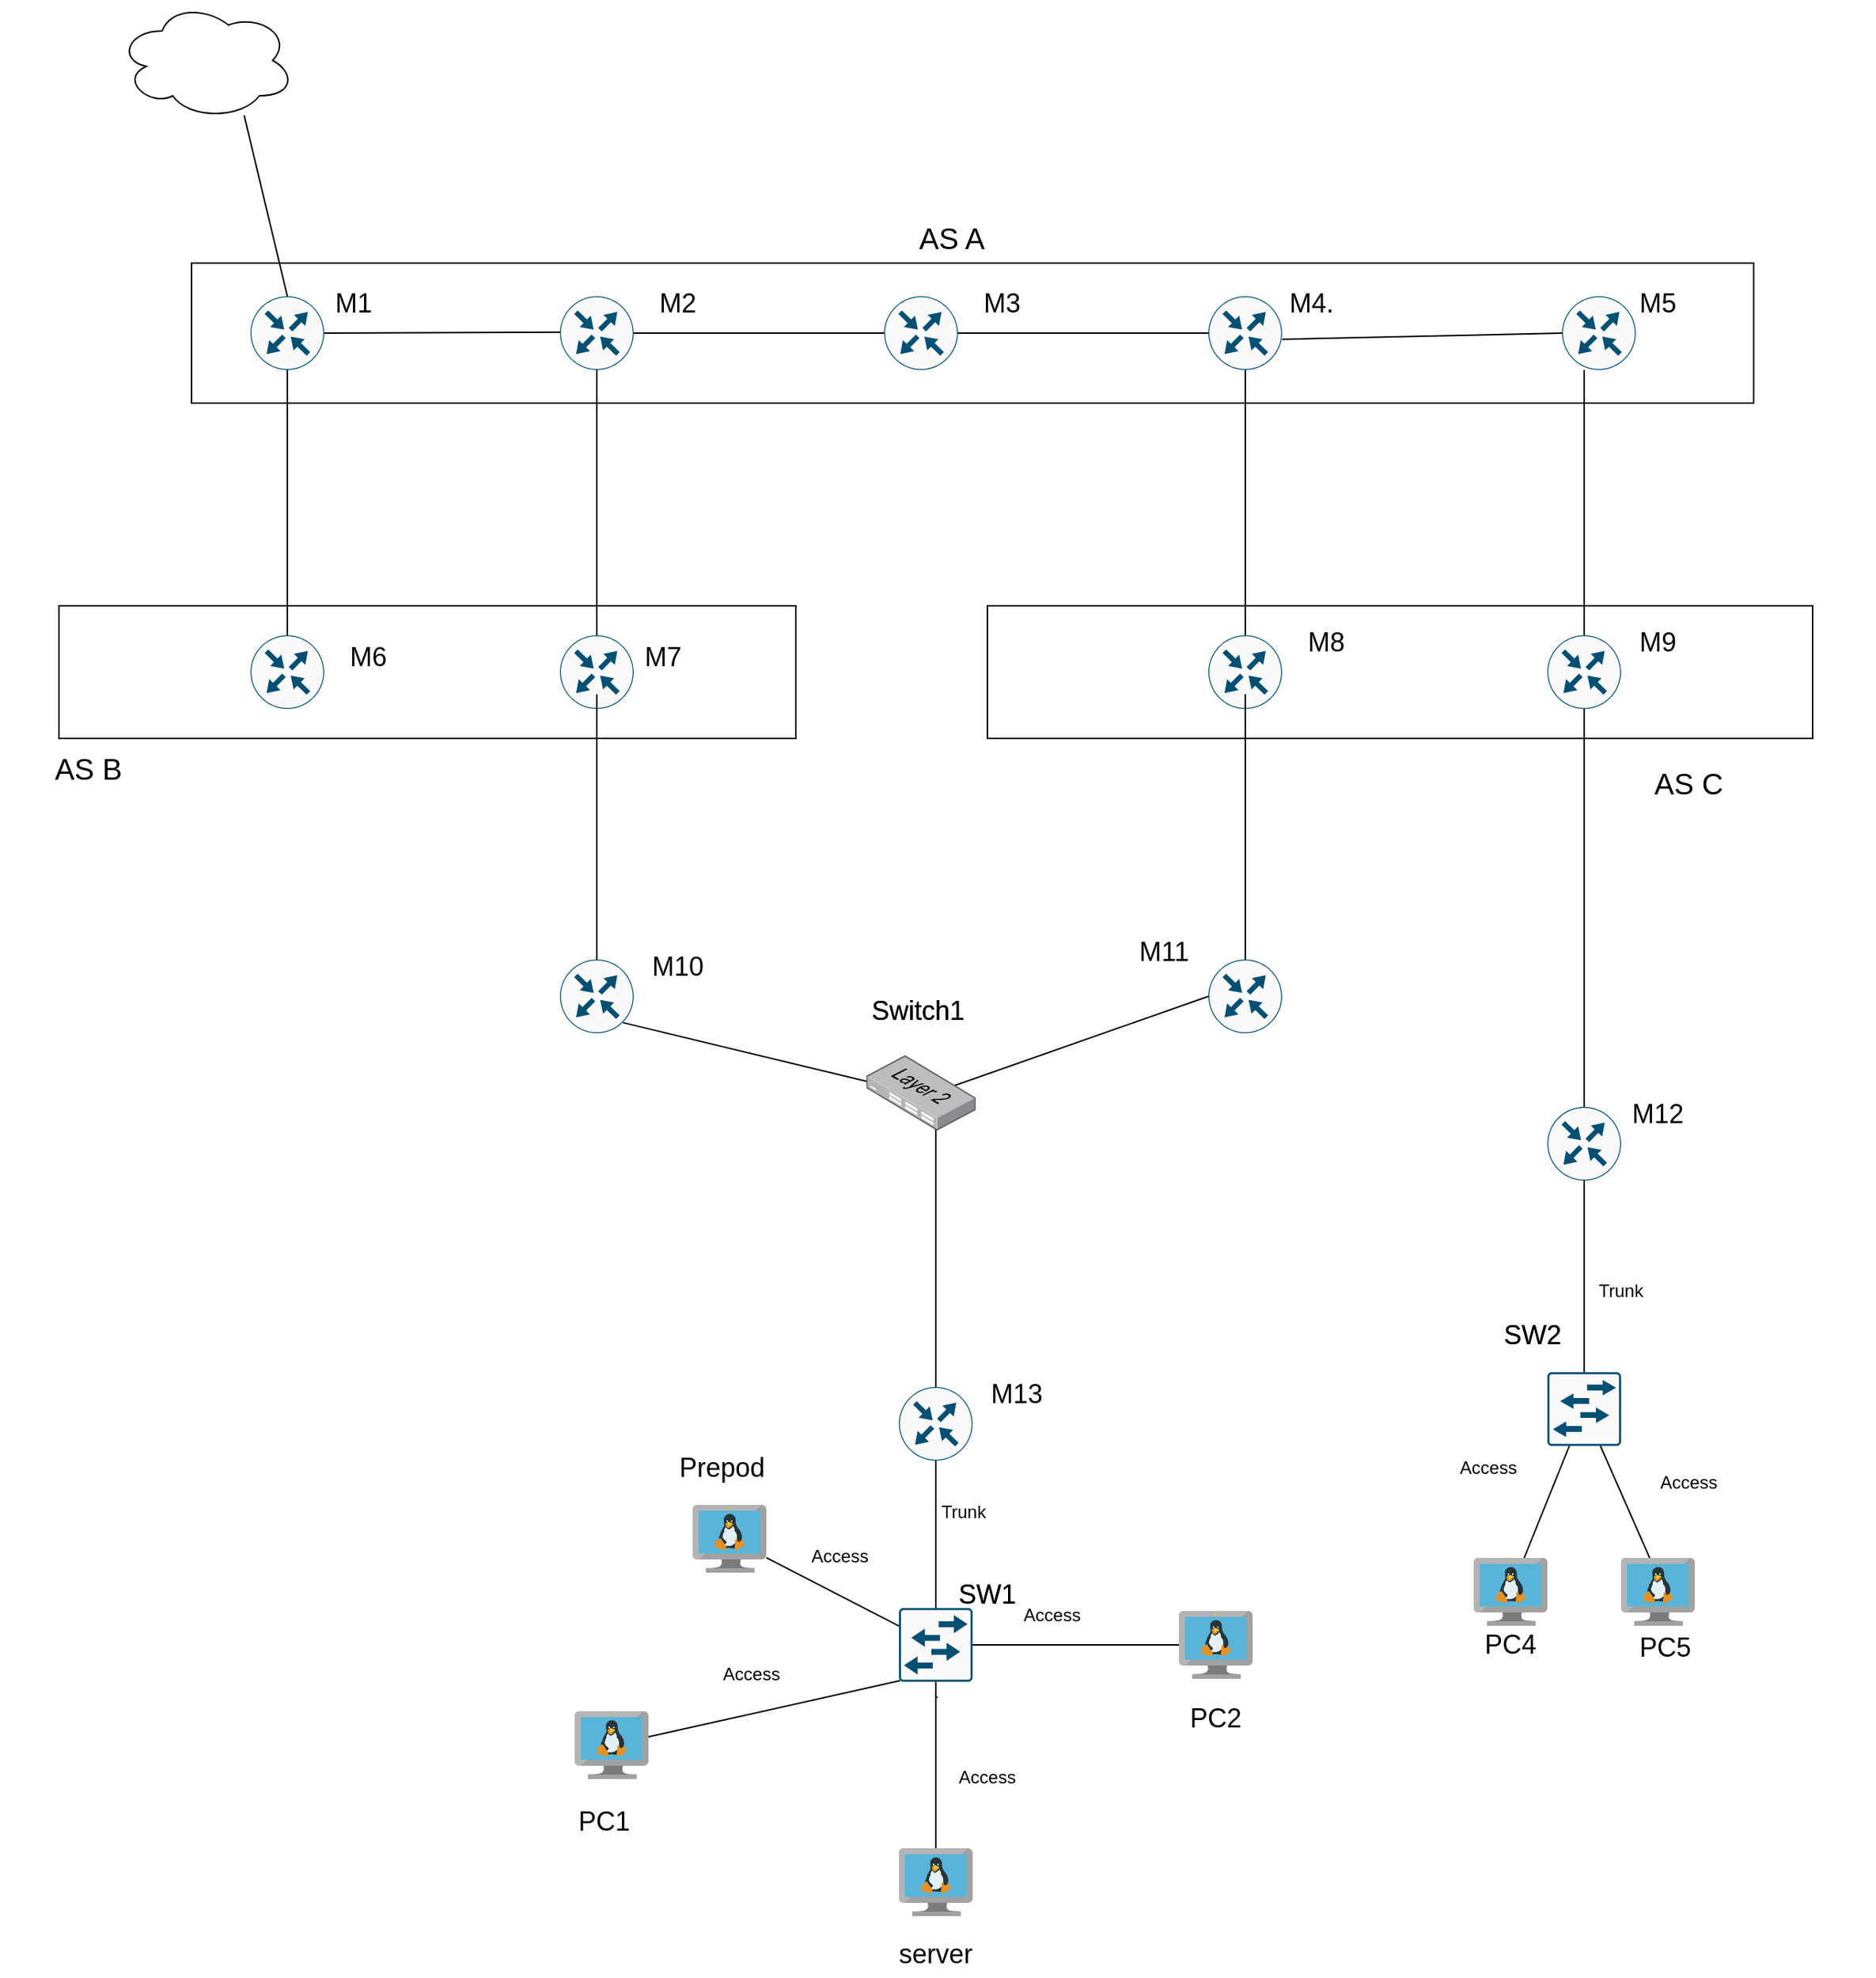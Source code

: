 <mxfile version="24.1.0" type="device">
  <diagram name="Страница — 1" id="GieKrZ_5f-SgAQIZc8JG">
    <mxGraphModel dx="2876" dy="2375" grid="1" gridSize="10" guides="1" tooltips="1" connect="1" arrows="1" fold="1" page="1" pageScale="1" pageWidth="827" pageHeight="1169" math="0" shadow="0">
      <root>
        <mxCell id="0" />
        <mxCell id="1" parent="0" />
        <mxCell id="zIdGuqCOg5LwLwfeNAEb-50" value="" style="rounded=0;whiteSpace=wrap;html=1;" parent="1" vertex="1">
          <mxGeometry x="-200" y="280" width="500" height="90" as="geometry" />
        </mxCell>
        <mxCell id="zIdGuqCOg5LwLwfeNAEb-47" value="" style="rounded=0;whiteSpace=wrap;html=1;" parent="1" vertex="1">
          <mxGeometry x="430" y="280" width="560" height="90" as="geometry" />
        </mxCell>
        <mxCell id="zIdGuqCOg5LwLwfeNAEb-21" value="" style="rounded=0;whiteSpace=wrap;html=1;" parent="1" vertex="1">
          <mxGeometry x="-110" y="47.5" width="1060" height="95" as="geometry" />
        </mxCell>
        <mxCell id="zIdGuqCOg5LwLwfeNAEb-1" value="" style="sketch=0;points=[[0.5,0,0],[1,0.5,0],[0.5,1,0],[0,0.5,0],[0.145,0.145,0],[0.856,0.145,0],[0.855,0.856,0],[0.145,0.855,0]];verticalLabelPosition=bottom;html=1;verticalAlign=top;aspect=fixed;align=center;pointerEvents=1;shape=mxgraph.cisco19.rect;prIcon=router;fillColor=#FAFAFA;strokeColor=#005073;" parent="1" vertex="1">
          <mxGeometry x="360" y="70" width="50" height="50" as="geometry" />
        </mxCell>
        <mxCell id="zIdGuqCOg5LwLwfeNAEb-2" value="" style="sketch=0;points=[[0.5,0,0],[1,0.5,0],[0.5,1,0],[0,0.5,0],[0.145,0.145,0],[0.856,0.145,0],[0.855,0.856,0],[0.145,0.855,0]];verticalLabelPosition=bottom;html=1;verticalAlign=top;aspect=fixed;align=center;pointerEvents=1;shape=mxgraph.cisco19.rect;prIcon=router;fillColor=#FAFAFA;strokeColor=#005073;" parent="1" vertex="1">
          <mxGeometry x="580" y="70" width="50" height="50" as="geometry" />
        </mxCell>
        <mxCell id="zIdGuqCOg5LwLwfeNAEb-3" value="" style="sketch=0;points=[[0.5,0,0],[1,0.5,0],[0.5,1,0],[0,0.5,0],[0.145,0.145,0],[0.856,0.145,0],[0.855,0.856,0],[0.145,0.855,0]];verticalLabelPosition=bottom;html=1;verticalAlign=top;aspect=fixed;align=center;pointerEvents=1;shape=mxgraph.cisco19.rect;prIcon=router;fillColor=#FAFAFA;strokeColor=#005073;" parent="1" vertex="1">
          <mxGeometry x="140" y="70" width="50" height="50" as="geometry" />
        </mxCell>
        <mxCell id="zIdGuqCOg5LwLwfeNAEb-4" value="" style="sketch=0;points=[[0.5,0,0],[1,0.5,0],[0.5,1,0],[0,0.5,0],[0.145,0.145,0],[0.856,0.145,0],[0.855,0.856,0],[0.145,0.855,0]];verticalLabelPosition=bottom;html=1;verticalAlign=top;aspect=fixed;align=center;pointerEvents=1;shape=mxgraph.cisco19.rect;prIcon=router;fillColor=#FAFAFA;strokeColor=#005073;" parent="1" vertex="1">
          <mxGeometry x="140" y="300" width="50" height="50" as="geometry" />
        </mxCell>
        <mxCell id="zIdGuqCOg5LwLwfeNAEb-5" value="" style="sketch=0;points=[[0.5,0,0],[1,0.5,0],[0.5,1,0],[0,0.5,0],[0.145,0.145,0],[0.856,0.145,0],[0.855,0.856,0],[0.145,0.855,0]];verticalLabelPosition=bottom;html=1;verticalAlign=top;aspect=fixed;align=center;pointerEvents=1;shape=mxgraph.cisco19.rect;prIcon=router;fillColor=#FAFAFA;strokeColor=#005073;" parent="1" vertex="1">
          <mxGeometry x="580" y="300" width="50" height="50" as="geometry" />
        </mxCell>
        <mxCell id="zIdGuqCOg5LwLwfeNAEb-6" value="" style="endArrow=none;html=1;rounded=0;entryX=0.5;entryY=1;entryDx=0;entryDy=0;entryPerimeter=0;exitX=0.5;exitY=0;exitDx=0;exitDy=0;exitPerimeter=0;" parent="1" source="zIdGuqCOg5LwLwfeNAEb-4" target="zIdGuqCOg5LwLwfeNAEb-3" edge="1">
          <mxGeometry width="50" height="50" relative="1" as="geometry">
            <mxPoint x="390" y="290" as="sourcePoint" />
            <mxPoint x="440" y="240" as="targetPoint" />
          </mxGeometry>
        </mxCell>
        <mxCell id="zIdGuqCOg5LwLwfeNAEb-7" value="" style="endArrow=none;html=1;rounded=0;" parent="1" source="zIdGuqCOg5LwLwfeNAEb-3" target="zIdGuqCOg5LwLwfeNAEb-1" edge="1">
          <mxGeometry width="50" height="50" relative="1" as="geometry">
            <mxPoint x="260" y="180" as="sourcePoint" />
            <mxPoint x="310" y="130" as="targetPoint" />
          </mxGeometry>
        </mxCell>
        <mxCell id="zIdGuqCOg5LwLwfeNAEb-9" value="" style="endArrow=none;html=1;rounded=0;entryX=0.5;entryY=1;entryDx=0;entryDy=0;entryPerimeter=0;exitX=0.5;exitY=0;exitDx=0;exitDy=0;exitPerimeter=0;" parent="1" source="zIdGuqCOg5LwLwfeNAEb-5" target="zIdGuqCOg5LwLwfeNAEb-2" edge="1">
          <mxGeometry width="50" height="50" relative="1" as="geometry">
            <mxPoint x="390" y="290" as="sourcePoint" />
            <mxPoint x="440" y="240" as="targetPoint" />
          </mxGeometry>
        </mxCell>
        <mxCell id="zIdGuqCOg5LwLwfeNAEb-23" value="" style="endArrow=none;html=1;rounded=0;exitX=1;exitY=0.5;exitDx=0;exitDy=0;exitPerimeter=0;" parent="1" source="zIdGuqCOg5LwLwfeNAEb-1" target="zIdGuqCOg5LwLwfeNAEb-2" edge="1">
          <mxGeometry width="50" height="50" relative="1" as="geometry">
            <mxPoint x="390" y="30" as="sourcePoint" />
            <mxPoint x="440" y="-20" as="targetPoint" />
          </mxGeometry>
        </mxCell>
        <mxCell id="zIdGuqCOg5LwLwfeNAEb-24" value="&lt;font style=&quot;font-size: 20px;&quot;&gt;AS A&lt;/font&gt;" style="text;html=1;align=center;verticalAlign=middle;whiteSpace=wrap;rounded=0;" parent="1" vertex="1">
          <mxGeometry x="280" y="-40" width="252" height="140" as="geometry" />
        </mxCell>
        <mxCell id="zIdGuqCOg5LwLwfeNAEb-25" value="" style="sketch=0;points=[[0.5,0,0],[1,0.5,0],[0.5,1,0],[0,0.5,0],[0.145,0.145,0],[0.856,0.145,0],[0.855,0.856,0],[0.145,0.855,0]];verticalLabelPosition=bottom;html=1;verticalAlign=top;aspect=fixed;align=center;pointerEvents=1;shape=mxgraph.cisco19.rect;prIcon=router;fillColor=#FAFAFA;strokeColor=#005073;" parent="1" vertex="1">
          <mxGeometry x="820" y="70" width="50" height="50" as="geometry" />
        </mxCell>
        <mxCell id="zIdGuqCOg5LwLwfeNAEb-26" value="" style="sketch=0;points=[[0.5,0,0],[1,0.5,0],[0.5,1,0],[0,0.5,0],[0.145,0.145,0],[0.856,0.145,0],[0.855,0.856,0],[0.145,0.855,0]];verticalLabelPosition=bottom;html=1;verticalAlign=top;aspect=fixed;align=center;pointerEvents=1;shape=mxgraph.cisco19.rect;prIcon=router;fillColor=#FAFAFA;strokeColor=#005073;" parent="1" vertex="1">
          <mxGeometry x="-70" y="70" width="50" height="50" as="geometry" />
        </mxCell>
        <mxCell id="zIdGuqCOg5LwLwfeNAEb-28" value="" style="endArrow=none;html=1;rounded=0;exitX=1;exitY=0.5;exitDx=0;exitDy=0;exitPerimeter=0;" parent="1" source="zIdGuqCOg5LwLwfeNAEb-26" edge="1">
          <mxGeometry width="50" height="50" relative="1" as="geometry">
            <mxPoint x="-30" y="94.41" as="sourcePoint" />
            <mxPoint x="140" y="94.41" as="targetPoint" />
          </mxGeometry>
        </mxCell>
        <mxCell id="zIdGuqCOg5LwLwfeNAEb-30" value="" style="endArrow=none;html=1;rounded=0;exitX=0;exitY=0.5;exitDx=0;exitDy=0;exitPerimeter=0;entryX=1.046;entryY=0.884;entryDx=0;entryDy=0;entryPerimeter=0;" parent="1" source="zIdGuqCOg5LwLwfeNAEb-25" edge="1">
          <mxGeometry width="50" height="50" relative="1" as="geometry">
            <mxPoint x="797.7" y="80.0" as="sourcePoint" />
            <mxPoint x="630.0" y="99.2" as="targetPoint" />
          </mxGeometry>
        </mxCell>
        <mxCell id="zIdGuqCOg5LwLwfeNAEb-31" value="" style="sketch=0;points=[[0.5,0,0],[1,0.5,0],[0.5,1,0],[0,0.5,0],[0.145,0.145,0],[0.856,0.145,0],[0.855,0.856,0],[0.145,0.855,0]];verticalLabelPosition=bottom;html=1;verticalAlign=top;aspect=fixed;align=center;pointerEvents=1;shape=mxgraph.cisco19.rect;prIcon=router;fillColor=#FAFAFA;strokeColor=#005073;" parent="1" vertex="1">
          <mxGeometry x="810" y="300" width="50" height="50" as="geometry" />
        </mxCell>
        <mxCell id="zIdGuqCOg5LwLwfeNAEb-32" value="" style="endArrow=none;html=1;rounded=0;exitX=0.5;exitY=0;exitDx=0;exitDy=0;exitPerimeter=0;" parent="1" source="zIdGuqCOg5LwLwfeNAEb-31" edge="1">
          <mxGeometry width="50" height="50" relative="1" as="geometry">
            <mxPoint x="620" y="290" as="sourcePoint" />
            <mxPoint x="835" y="120" as="targetPoint" />
          </mxGeometry>
        </mxCell>
        <mxCell id="zIdGuqCOg5LwLwfeNAEb-33" value="" style="sketch=0;points=[[0.5,0,0],[1,0.5,0],[0.5,1,0],[0,0.5,0],[0.145,0.145,0],[0.856,0.145,0],[0.855,0.856,0],[0.145,0.855,0]];verticalLabelPosition=bottom;html=1;verticalAlign=top;aspect=fixed;align=center;pointerEvents=1;shape=mxgraph.cisco19.rect;prIcon=router;fillColor=#FAFAFA;strokeColor=#005073;" parent="1" vertex="1">
          <mxGeometry x="-70" y="300" width="50" height="50" as="geometry" />
        </mxCell>
        <mxCell id="zIdGuqCOg5LwLwfeNAEb-34" value="" style="endArrow=none;html=1;rounded=0;entryX=0.5;entryY=1;entryDx=0;entryDy=0;entryPerimeter=0;exitX=0.5;exitY=0;exitDx=0;exitDy=0;exitPerimeter=0;" parent="1" source="zIdGuqCOg5LwLwfeNAEb-33" target="zIdGuqCOg5LwLwfeNAEb-26" edge="1">
          <mxGeometry width="50" height="50" relative="1" as="geometry">
            <mxPoint x="180" y="290" as="sourcePoint" />
            <mxPoint x="-265" y="110" as="targetPoint" />
          </mxGeometry>
        </mxCell>
        <mxCell id="zIdGuqCOg5LwLwfeNAEb-52" value="&lt;font style=&quot;font-size: 20px;&quot;&gt;AS B&lt;/font&gt;" style="text;html=1;align=center;verticalAlign=middle;whiteSpace=wrap;rounded=0;" parent="1" vertex="1">
          <mxGeometry x="-240" y="340" width="120" height="100" as="geometry" />
        </mxCell>
        <mxCell id="zIdGuqCOg5LwLwfeNAEb-53" value="&lt;font style=&quot;font-size: 20px;&quot;&gt;AS C&lt;/font&gt;" style="text;html=1;align=center;verticalAlign=middle;whiteSpace=wrap;rounded=0;" parent="1" vertex="1">
          <mxGeometry x="780" y="330" width="252" height="140" as="geometry" />
        </mxCell>
        <mxCell id="zIdGuqCOg5LwLwfeNAEb-54" value="" style="ellipse;shape=cloud;whiteSpace=wrap;html=1;" parent="1" vertex="1">
          <mxGeometry x="-160" y="-130" width="120" height="80" as="geometry" />
        </mxCell>
        <mxCell id="zIdGuqCOg5LwLwfeNAEb-56" value="" style="endArrow=none;html=1;rounded=0;entryX=0.714;entryY=0.966;entryDx=0;entryDy=0;entryPerimeter=0;exitX=0.5;exitY=0;exitDx=0;exitDy=0;exitPerimeter=0;" parent="1" source="zIdGuqCOg5LwLwfeNAEb-26" target="zIdGuqCOg5LwLwfeNAEb-54" edge="1">
          <mxGeometry width="50" height="50" relative="1" as="geometry">
            <mxPoint x="-490" y="220" as="sourcePoint" />
            <mxPoint x="-440" y="170" as="targetPoint" />
          </mxGeometry>
        </mxCell>
        <mxCell id="zIdGuqCOg5LwLwfeNAEb-61" value="" style="endArrow=none;html=1;rounded=0;entryX=0.5;entryY=1;entryDx=0;entryDy=0;entryPerimeter=0;exitX=0.5;exitY=0;exitDx=0;exitDy=0;exitPerimeter=0;" parent="1" edge="1" source="hMn9EyxRoYZsTbVCq02E-1">
          <mxGeometry width="50" height="50" relative="1" as="geometry">
            <mxPoint x="395.0" y="810.0" as="sourcePoint" />
            <mxPoint x="395" y="635" as="targetPoint" />
          </mxGeometry>
        </mxCell>
        <mxCell id="zIdGuqCOg5LwLwfeNAEb-62" value="" style="sketch=0;points=[[0.5,0,0],[1,0.5,0],[0.5,1,0],[0,0.5,0],[0.145,0.145,0],[0.856,0.145,0],[0.855,0.856,0],[0.145,0.855,0]];verticalLabelPosition=bottom;html=1;verticalAlign=top;aspect=fixed;align=center;pointerEvents=1;shape=mxgraph.cisco19.rect;prIcon=router;fillColor=#FAFAFA;strokeColor=#005073;" parent="1" vertex="1">
          <mxGeometry x="810" y="620" width="50" height="50" as="geometry" />
        </mxCell>
        <mxCell id="zIdGuqCOg5LwLwfeNAEb-64" value="" style="endArrow=none;html=1;rounded=0;entryX=0.5;entryY=1;entryDx=0;entryDy=0;entryPerimeter=0;exitX=0.5;exitY=0;exitDx=0;exitDy=0;exitPerimeter=0;" parent="1" source="zIdGuqCOg5LwLwfeNAEb-62" target="zIdGuqCOg5LwLwfeNAEb-31" edge="1">
          <mxGeometry width="50" height="50" relative="1" as="geometry">
            <mxPoint x="540" y="860" as="sourcePoint" />
            <mxPoint x="590" y="810" as="targetPoint" />
          </mxGeometry>
        </mxCell>
        <mxCell id="zIdGuqCOg5LwLwfeNAEb-66" value="" style="endArrow=none;html=1;rounded=0;entryX=0.5;entryY=1;entryDx=0;entryDy=0;entryPerimeter=0;exitX=0.5;exitY=0;exitDx=0;exitDy=0;" parent="1" edge="1" target="zIdGuqCOg5LwLwfeNAEb-62">
          <mxGeometry width="50" height="50" relative="1" as="geometry">
            <mxPoint x="835" y="810" as="sourcePoint" />
            <mxPoint x="833.89" y="630" as="targetPoint" />
          </mxGeometry>
        </mxCell>
        <mxCell id="zIdGuqCOg5LwLwfeNAEb-67" value="" style="sketch=0;points=[[0.5,0,0],[1,0.5,0],[0.5,1,0],[0,0.5,0],[0.145,0.145,0],[0.856,0.145,0],[0.855,0.856,0],[0.145,0.855,0]];verticalLabelPosition=bottom;html=1;verticalAlign=top;aspect=fixed;align=center;pointerEvents=1;shape=mxgraph.cisco19.rect;prIcon=router;fillColor=#FAFAFA;strokeColor=#005073;" parent="1" vertex="1">
          <mxGeometry x="140" y="520" width="50" height="50" as="geometry" />
        </mxCell>
        <mxCell id="zIdGuqCOg5LwLwfeNAEb-68" value="" style="sketch=0;points=[[0.5,0,0],[1,0.5,0],[0.5,1,0],[0,0.5,0],[0.145,0.145,0],[0.856,0.145,0],[0.855,0.856,0],[0.145,0.855,0]];verticalLabelPosition=bottom;html=1;verticalAlign=top;aspect=fixed;align=center;pointerEvents=1;shape=mxgraph.cisco19.rect;prIcon=router;fillColor=#FAFAFA;strokeColor=#005073;" parent="1" vertex="1">
          <mxGeometry x="580" y="520" width="50" height="50" as="geometry" />
        </mxCell>
        <mxCell id="zIdGuqCOg5LwLwfeNAEb-69" value="" style="endArrow=none;html=1;rounded=0;entryX=0.5;entryY=1;entryDx=0;entryDy=0;entryPerimeter=0;exitX=0.5;exitY=0;exitDx=0;exitDy=0;exitPerimeter=0;" parent="1" source="zIdGuqCOg5LwLwfeNAEb-67" edge="1">
          <mxGeometry width="50" height="50" relative="1" as="geometry">
            <mxPoint x="390" y="510" as="sourcePoint" />
            <mxPoint x="165" y="340" as="targetPoint" />
          </mxGeometry>
        </mxCell>
        <mxCell id="zIdGuqCOg5LwLwfeNAEb-70" value="" style="endArrow=none;html=1;rounded=0;entryX=0.5;entryY=1;entryDx=0;entryDy=0;entryPerimeter=0;exitX=0.5;exitY=0;exitDx=0;exitDy=0;exitPerimeter=0;" parent="1" source="zIdGuqCOg5LwLwfeNAEb-68" edge="1">
          <mxGeometry width="50" height="50" relative="1" as="geometry">
            <mxPoint x="390" y="510" as="sourcePoint" />
            <mxPoint x="605" y="340" as="targetPoint" />
          </mxGeometry>
        </mxCell>
        <mxCell id="zIdGuqCOg5LwLwfeNAEb-71" value="" style="endArrow=none;html=1;rounded=0;exitX=0.855;exitY=0.856;exitDx=0;exitDy=0;exitPerimeter=0;entryX=0.145;entryY=0.145;entryDx=0;entryDy=0;entryPerimeter=0;" parent="1" source="zIdGuqCOg5LwLwfeNAEb-67" edge="1">
          <mxGeometry width="50" height="50" relative="1" as="geometry">
            <mxPoint x="380" y="510" as="sourcePoint" />
            <mxPoint x="367.25" y="607.25" as="targetPoint" />
          </mxGeometry>
        </mxCell>
        <mxCell id="zIdGuqCOg5LwLwfeNAEb-72" value="" style="endArrow=none;html=1;rounded=0;entryX=0;entryY=0.5;entryDx=0;entryDy=0;entryPerimeter=0;exitX=0.856;exitY=0.145;exitDx=0;exitDy=0;exitPerimeter=0;" parent="1" target="zIdGuqCOg5LwLwfeNAEb-68" edge="1">
          <mxGeometry width="50" height="50" relative="1" as="geometry">
            <mxPoint x="402.775" y="607.25" as="sourcePoint" />
            <mxPoint x="430" y="460" as="targetPoint" />
          </mxGeometry>
        </mxCell>
        <mxCell id="hMn9EyxRoYZsTbVCq02E-3" value="" style="rounded=0;orthogonalLoop=1;jettySize=auto;html=1;endArrow=none;endFill=0;" edge="1" parent="1" source="hMn9EyxRoYZsTbVCq02E-1" target="hMn9EyxRoYZsTbVCq02E-2">
          <mxGeometry relative="1" as="geometry" />
        </mxCell>
        <mxCell id="hMn9EyxRoYZsTbVCq02E-1" value="" style="sketch=0;points=[[0.5,0,0],[1,0.5,0],[0.5,1,0],[0,0.5,0],[0.145,0.145,0],[0.856,0.145,0],[0.855,0.856,0],[0.145,0.855,0]];verticalLabelPosition=bottom;html=1;verticalAlign=top;aspect=fixed;align=center;pointerEvents=1;shape=mxgraph.cisco19.rect;prIcon=router;fillColor=#FAFAFA;strokeColor=#005073;" vertex="1" parent="1">
          <mxGeometry x="370" y="810" width="50" height="50" as="geometry" />
        </mxCell>
        <mxCell id="hMn9EyxRoYZsTbVCq02E-6" value="" style="rounded=0;orthogonalLoop=1;jettySize=auto;html=1;endArrow=none;endFill=0;" edge="1" parent="1" source="hMn9EyxRoYZsTbVCq02E-2" target="hMn9EyxRoYZsTbVCq02E-5">
          <mxGeometry relative="1" as="geometry" />
        </mxCell>
        <mxCell id="hMn9EyxRoYZsTbVCq02E-2" value="`" style="sketch=0;points=[[0.015,0.015,0],[0.985,0.015,0],[0.985,0.985,0],[0.015,0.985,0],[0.25,0,0],[0.5,0,0],[0.75,0,0],[1,0.25,0],[1,0.5,0],[1,0.75,0],[0.75,1,0],[0.5,1,0],[0.25,1,0],[0,0.75,0],[0,0.5,0],[0,0.25,0]];verticalLabelPosition=bottom;html=1;verticalAlign=top;aspect=fixed;align=center;pointerEvents=1;shape=mxgraph.cisco19.rect;prIcon=workgroup_switch;fillColor=#FAFAFA;strokeColor=#005073;" vertex="1" parent="1">
          <mxGeometry x="370" y="960" width="50" height="50" as="geometry" />
        </mxCell>
        <mxCell id="hMn9EyxRoYZsTbVCq02E-4" value="Trunk" style="text;html=1;align=center;verticalAlign=middle;whiteSpace=wrap;rounded=0;" vertex="1" parent="1">
          <mxGeometry x="384" y="880" width="60" height="30" as="geometry" />
        </mxCell>
        <mxCell id="hMn9EyxRoYZsTbVCq02E-5" value="" style="image;sketch=0;aspect=fixed;html=1;points=[];align=center;fontSize=12;image=img/lib/mscae/VM_Linux.svg;" vertex="1" parent="1">
          <mxGeometry x="230" y="890" width="50" height="46" as="geometry" />
        </mxCell>
        <mxCell id="hMn9EyxRoYZsTbVCq02E-7" value="" style="rounded=0;orthogonalLoop=1;jettySize=auto;html=1;endArrow=none;endFill=0;exitX=0.015;exitY=0.985;exitDx=0;exitDy=0;exitPerimeter=0;" edge="1" parent="1" target="hMn9EyxRoYZsTbVCq02E-8" source="hMn9EyxRoYZsTbVCq02E-2">
          <mxGeometry relative="1" as="geometry">
            <mxPoint x="380" y="995" as="sourcePoint" />
          </mxGeometry>
        </mxCell>
        <mxCell id="hMn9EyxRoYZsTbVCq02E-8" value="" style="image;sketch=0;aspect=fixed;html=1;points=[];align=center;fontSize=12;image=img/lib/mscae/VM_Linux.svg;" vertex="1" parent="1">
          <mxGeometry x="150" y="1030" width="50" height="46" as="geometry" />
        </mxCell>
        <mxCell id="hMn9EyxRoYZsTbVCq02E-9" value="" style="rounded=0;orthogonalLoop=1;jettySize=auto;html=1;endArrow=none;endFill=0;exitX=0.5;exitY=1;exitDx=0;exitDy=0;exitPerimeter=0;" edge="1" parent="1" target="hMn9EyxRoYZsTbVCq02E-10" source="hMn9EyxRoYZsTbVCq02E-2">
          <mxGeometry relative="1" as="geometry">
            <mxPoint x="390" y="1005" as="sourcePoint" />
          </mxGeometry>
        </mxCell>
        <mxCell id="hMn9EyxRoYZsTbVCq02E-10" value="" style="image;sketch=0;aspect=fixed;html=1;points=[];align=center;fontSize=12;image=img/lib/mscae/VM_Linux.svg;" vertex="1" parent="1">
          <mxGeometry x="370" y="1123" width="50" height="46" as="geometry" />
        </mxCell>
        <mxCell id="hMn9EyxRoYZsTbVCq02E-11" value="" style="edgeStyle=orthogonalEdgeStyle;rounded=0;orthogonalLoop=1;jettySize=auto;html=1;endArrow=none;endFill=0;exitX=1;exitY=0.5;exitDx=0;exitDy=0;exitPerimeter=0;" edge="1" parent="1" target="hMn9EyxRoYZsTbVCq02E-12" source="hMn9EyxRoYZsTbVCq02E-2">
          <mxGeometry relative="1" as="geometry">
            <mxPoint x="400" y="1015" as="sourcePoint" />
            <Array as="points" />
          </mxGeometry>
        </mxCell>
        <mxCell id="hMn9EyxRoYZsTbVCq02E-12" value="" style="image;sketch=0;aspect=fixed;html=1;points=[];align=center;fontSize=12;image=img/lib/mscae/VM_Linux.svg;" vertex="1" parent="1">
          <mxGeometry x="560" y="962" width="50" height="46" as="geometry" />
        </mxCell>
        <mxCell id="hMn9EyxRoYZsTbVCq02E-14" value="Access" style="text;html=1;align=center;verticalAlign=middle;whiteSpace=wrap;rounded=0;" vertex="1" parent="1">
          <mxGeometry x="444" y="950" width="60" height="30" as="geometry" />
        </mxCell>
        <mxCell id="hMn9EyxRoYZsTbVCq02E-15" value="Access" style="text;html=1;align=center;verticalAlign=middle;whiteSpace=wrap;rounded=0;" vertex="1" parent="1">
          <mxGeometry x="400" y="1060" width="60" height="30" as="geometry" />
        </mxCell>
        <mxCell id="hMn9EyxRoYZsTbVCq02E-16" value="Access" style="text;html=1;align=center;verticalAlign=middle;whiteSpace=wrap;rounded=0;" vertex="1" parent="1">
          <mxGeometry x="240" y="990" width="60" height="30" as="geometry" />
        </mxCell>
        <mxCell id="hMn9EyxRoYZsTbVCq02E-17" value="Access" style="text;html=1;align=center;verticalAlign=middle;whiteSpace=wrap;rounded=0;" vertex="1" parent="1">
          <mxGeometry x="300" y="910" width="60" height="30" as="geometry" />
        </mxCell>
        <mxCell id="hMn9EyxRoYZsTbVCq02E-22" value="" style="rounded=0;orthogonalLoop=1;jettySize=auto;html=1;entryX=0.6;entryY=0.522;entryDx=0;entryDy=0;entryPerimeter=0;" edge="1" parent="1" source="hMn9EyxRoYZsTbVCq02E-18" target="hMn9EyxRoYZsTbVCq02E-19">
          <mxGeometry relative="1" as="geometry" />
        </mxCell>
        <mxCell id="hMn9EyxRoYZsTbVCq02E-23" value="" style="rounded=0;orthogonalLoop=1;jettySize=auto;html=1;endArrow=none;endFill=0;" edge="1" parent="1" source="hMn9EyxRoYZsTbVCq02E-18" target="hMn9EyxRoYZsTbVCq02E-20">
          <mxGeometry relative="1" as="geometry" />
        </mxCell>
        <mxCell id="hMn9EyxRoYZsTbVCq02E-18" value="" style="sketch=0;points=[[0.015,0.015,0],[0.985,0.015,0],[0.985,0.985,0],[0.015,0.985,0],[0.25,0,0],[0.5,0,0],[0.75,0,0],[1,0.25,0],[1,0.5,0],[1,0.75,0],[0.75,1,0],[0.5,1,0],[0.25,1,0],[0,0.75,0],[0,0.5,0],[0,0.25,0]];verticalLabelPosition=bottom;html=1;verticalAlign=top;aspect=fixed;align=center;pointerEvents=1;shape=mxgraph.cisco19.rect;prIcon=l2_switch;fillColor=#FAFAFA;strokeColor=#005073;" vertex="1" parent="1">
          <mxGeometry x="810" y="800" width="50" height="50" as="geometry" />
        </mxCell>
        <mxCell id="hMn9EyxRoYZsTbVCq02E-19" value="" style="image;sketch=0;aspect=fixed;html=1;points=[];align=center;fontSize=12;image=img/lib/mscae/VM_Linux.svg;" vertex="1" parent="1">
          <mxGeometry x="860" y="926" width="50" height="46" as="geometry" />
        </mxCell>
        <mxCell id="hMn9EyxRoYZsTbVCq02E-20" value="" style="image;sketch=0;aspect=fixed;html=1;points=[];align=center;fontSize=12;image=img/lib/mscae/VM_Linux.svg;" vertex="1" parent="1">
          <mxGeometry x="760" y="926" width="50" height="46" as="geometry" />
        </mxCell>
        <mxCell id="hMn9EyxRoYZsTbVCq02E-21" value="Trunk" style="text;html=1;align=center;verticalAlign=middle;whiteSpace=wrap;rounded=0;" vertex="1" parent="1">
          <mxGeometry x="830" y="730" width="60" height="30" as="geometry" />
        </mxCell>
        <mxCell id="hMn9EyxRoYZsTbVCq02E-24" value="Access" style="text;html=1;align=center;verticalAlign=middle;whiteSpace=wrap;rounded=0;" vertex="1" parent="1">
          <mxGeometry x="740" y="850" width="60" height="30" as="geometry" />
        </mxCell>
        <mxCell id="hMn9EyxRoYZsTbVCq02E-25" value="Access" style="text;html=1;align=center;verticalAlign=middle;whiteSpace=wrap;rounded=0;" vertex="1" parent="1">
          <mxGeometry x="876" y="860" width="60" height="30" as="geometry" />
        </mxCell>
        <mxCell id="hMn9EyxRoYZsTbVCq02E-26" value="&lt;font style=&quot;font-size: 18px;&quot;&gt;M1&lt;/font&gt;" style="text;html=1;align=center;verticalAlign=middle;whiteSpace=wrap;rounded=0;" vertex="1" parent="1">
          <mxGeometry x="-30" y="60" width="60" height="30" as="geometry" />
        </mxCell>
        <mxCell id="hMn9EyxRoYZsTbVCq02E-27" value="&lt;font style=&quot;font-size: 18px;&quot;&gt;M13&lt;/font&gt;" style="text;html=1;align=center;verticalAlign=middle;whiteSpace=wrap;rounded=0;" vertex="1" parent="1">
          <mxGeometry x="420" y="800" width="60" height="30" as="geometry" />
        </mxCell>
        <mxCell id="hMn9EyxRoYZsTbVCq02E-28" value="&lt;font style=&quot;font-size: 18px;&quot;&gt;M12&lt;/font&gt;" style="text;html=1;align=center;verticalAlign=middle;whiteSpace=wrap;rounded=0;" vertex="1" parent="1">
          <mxGeometry x="855" y="610" width="60" height="30" as="geometry" />
        </mxCell>
        <mxCell id="hMn9EyxRoYZsTbVCq02E-29" value="&lt;font style=&quot;font-size: 18px;&quot;&gt;M11&lt;/font&gt;" style="text;html=1;align=center;verticalAlign=middle;whiteSpace=wrap;rounded=0;" vertex="1" parent="1">
          <mxGeometry x="520" y="500" width="60" height="30" as="geometry" />
        </mxCell>
        <mxCell id="hMn9EyxRoYZsTbVCq02E-30" value="&lt;font style=&quot;font-size: 18px;&quot;&gt;M10&lt;/font&gt;" style="text;html=1;align=center;verticalAlign=middle;whiteSpace=wrap;rounded=0;" vertex="1" parent="1">
          <mxGeometry x="190" y="510" width="60" height="30" as="geometry" />
        </mxCell>
        <mxCell id="hMn9EyxRoYZsTbVCq02E-31" value="&lt;font style=&quot;font-size: 18px;&quot;&gt;M9&lt;/font&gt;" style="text;html=1;align=center;verticalAlign=middle;whiteSpace=wrap;rounded=0;" vertex="1" parent="1">
          <mxGeometry x="855" y="290" width="60" height="30" as="geometry" />
        </mxCell>
        <mxCell id="hMn9EyxRoYZsTbVCq02E-32" value="&lt;font style=&quot;font-size: 18px;&quot;&gt;M8&lt;/font&gt;" style="text;html=1;align=center;verticalAlign=middle;whiteSpace=wrap;rounded=0;" vertex="1" parent="1">
          <mxGeometry x="630" y="290" width="60" height="30" as="geometry" />
        </mxCell>
        <mxCell id="hMn9EyxRoYZsTbVCq02E-33" value="&lt;font style=&quot;font-size: 18px;&quot;&gt;M7&lt;/font&gt;" style="text;html=1;align=center;verticalAlign=middle;whiteSpace=wrap;rounded=0;" vertex="1" parent="1">
          <mxGeometry x="180" y="300" width="60" height="30" as="geometry" />
        </mxCell>
        <mxCell id="hMn9EyxRoYZsTbVCq02E-34" value="&lt;font style=&quot;font-size: 18px;&quot;&gt;M6&lt;/font&gt;" style="text;html=1;align=center;verticalAlign=middle;whiteSpace=wrap;rounded=0;" vertex="1" parent="1">
          <mxGeometry x="-20" y="300" width="60" height="30" as="geometry" />
        </mxCell>
        <mxCell id="hMn9EyxRoYZsTbVCq02E-35" value="&lt;font style=&quot;font-size: 18px;&quot;&gt;M5&lt;/font&gt;" style="text;html=1;align=center;verticalAlign=middle;whiteSpace=wrap;rounded=0;" vertex="1" parent="1">
          <mxGeometry x="855" y="60" width="60" height="30" as="geometry" />
        </mxCell>
        <mxCell id="hMn9EyxRoYZsTbVCq02E-36" value="&lt;font style=&quot;font-size: 18px;&quot;&gt;M4.&lt;/font&gt;" style="text;html=1;align=center;verticalAlign=middle;whiteSpace=wrap;rounded=0;" vertex="1" parent="1">
          <mxGeometry x="620" y="60" width="60" height="30" as="geometry" />
        </mxCell>
        <mxCell id="hMn9EyxRoYZsTbVCq02E-37" value="&lt;font style=&quot;font-size: 18px;&quot;&gt;M3&lt;/font&gt;" style="text;html=1;align=center;verticalAlign=middle;whiteSpace=wrap;rounded=0;" vertex="1" parent="1">
          <mxGeometry x="410" y="60" width="60" height="30" as="geometry" />
        </mxCell>
        <mxCell id="hMn9EyxRoYZsTbVCq02E-38" value="&lt;font style=&quot;font-size: 18px;&quot;&gt;M2&lt;/font&gt;" style="text;html=1;align=center;verticalAlign=middle;whiteSpace=wrap;rounded=0;" vertex="1" parent="1">
          <mxGeometry x="190" y="60" width="60" height="30" as="geometry" />
        </mxCell>
        <mxCell id="hMn9EyxRoYZsTbVCq02E-40" value="" style="image;points=[];aspect=fixed;html=1;align=center;shadow=0;dashed=0;image=img/lib/allied_telesis/switch/Switch_24_port_L2.svg;" vertex="1" parent="1">
          <mxGeometry x="347.8" y="585" width="74.4" height="51" as="geometry" />
        </mxCell>
        <mxCell id="hMn9EyxRoYZsTbVCq02E-41" value="&lt;font style=&quot;font-size: 18px;&quot;&gt;Switch1&lt;/font&gt;" style="text;html=1;align=center;verticalAlign=middle;whiteSpace=wrap;rounded=0;" vertex="1" parent="1">
          <mxGeometry x="353" y="540" width="60" height="30" as="geometry" />
        </mxCell>
        <mxCell id="hMn9EyxRoYZsTbVCq02E-42" value="&lt;font style=&quot;font-size: 18px;&quot;&gt;Switch1&lt;/font&gt;" style="text;html=1;align=center;verticalAlign=middle;whiteSpace=wrap;rounded=0;" vertex="1" parent="1">
          <mxGeometry x="353" y="540" width="60" height="30" as="geometry" />
        </mxCell>
        <mxCell id="hMn9EyxRoYZsTbVCq02E-44" value="&lt;font style=&quot;font-size: 18px;&quot;&gt;SW2&lt;/font&gt;" style="text;html=1;align=center;verticalAlign=middle;whiteSpace=wrap;rounded=0;" vertex="1" parent="1">
          <mxGeometry x="770" y="760" width="60" height="30" as="geometry" />
        </mxCell>
        <mxCell id="hMn9EyxRoYZsTbVCq02E-45" value="&lt;font style=&quot;font-size: 18px;&quot;&gt;SW2&lt;/font&gt;" style="text;html=1;align=center;verticalAlign=middle;whiteSpace=wrap;rounded=0;" vertex="1" parent="1">
          <mxGeometry x="770" y="760" width="60" height="30" as="geometry" />
        </mxCell>
        <mxCell id="hMn9EyxRoYZsTbVCq02E-46" value="&lt;font style=&quot;font-size: 18px;&quot;&gt;SW1&lt;/font&gt;" style="text;html=1;align=center;verticalAlign=middle;whiteSpace=wrap;rounded=0;" vertex="1" parent="1">
          <mxGeometry x="400" y="936" width="60" height="30" as="geometry" />
        </mxCell>
        <mxCell id="hMn9EyxRoYZsTbVCq02E-47" value="&lt;font style=&quot;font-size: 18px;&quot;&gt;SW1&lt;/font&gt;" style="text;html=1;align=center;verticalAlign=middle;whiteSpace=wrap;rounded=0;" vertex="1" parent="1">
          <mxGeometry x="400" y="936" width="60" height="30" as="geometry" />
        </mxCell>
        <mxCell id="hMn9EyxRoYZsTbVCq02E-48" value="&lt;font style=&quot;font-size: 18px;&quot;&gt;Prepod&lt;/font&gt;" style="text;html=1;align=center;verticalAlign=middle;whiteSpace=wrap;rounded=0;" vertex="1" parent="1">
          <mxGeometry x="220" y="850" width="60" height="30" as="geometry" />
        </mxCell>
        <mxCell id="hMn9EyxRoYZsTbVCq02E-49" value="&lt;font style=&quot;font-size: 18px;&quot;&gt;PC1&lt;/font&gt;" style="text;html=1;align=center;verticalAlign=middle;whiteSpace=wrap;rounded=0;" vertex="1" parent="1">
          <mxGeometry x="140" y="1090" width="60" height="30" as="geometry" />
        </mxCell>
        <mxCell id="hMn9EyxRoYZsTbVCq02E-50" value="&lt;span style=&quot;font-size: 18px;&quot;&gt;server&lt;/span&gt;" style="text;html=1;align=center;verticalAlign=middle;whiteSpace=wrap;rounded=0;" vertex="1" parent="1">
          <mxGeometry x="365" y="1180" width="60" height="30" as="geometry" />
        </mxCell>
        <mxCell id="hMn9EyxRoYZsTbVCq02E-51" value="&lt;font style=&quot;font-size: 18px;&quot;&gt;PC2&lt;/font&gt;" style="text;html=1;align=center;verticalAlign=middle;whiteSpace=wrap;rounded=0;" vertex="1" parent="1">
          <mxGeometry x="555" y="1020" width="60" height="30" as="geometry" />
        </mxCell>
        <mxCell id="hMn9EyxRoYZsTbVCq02E-52" value="&lt;font style=&quot;font-size: 18px;&quot;&gt;PC4&lt;/font&gt;" style="text;html=1;align=center;verticalAlign=middle;whiteSpace=wrap;rounded=0;" vertex="1" parent="1">
          <mxGeometry x="755" y="970" width="60" height="30" as="geometry" />
        </mxCell>
        <mxCell id="hMn9EyxRoYZsTbVCq02E-53" value="&lt;font style=&quot;font-size: 18px;&quot;&gt;PC5&lt;/font&gt;" style="text;html=1;align=center;verticalAlign=middle;whiteSpace=wrap;rounded=0;" vertex="1" parent="1">
          <mxGeometry x="860" y="972" width="60" height="30" as="geometry" />
        </mxCell>
      </root>
    </mxGraphModel>
  </diagram>
</mxfile>
